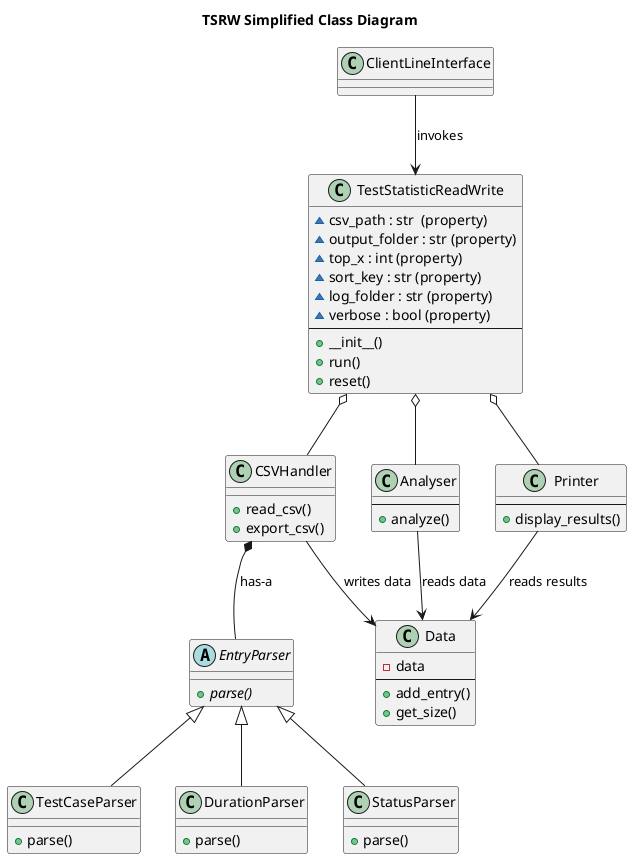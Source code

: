 @startuml TSRW Simplified Class Diagram
title TSRW Simplified Class Diagram

'skinparam wrapWidth 300
'skinparam classAttributeIconSize 0

' --------------------
' Classes & Attributes
' --------------------
class TestStatisticReadWrite {
  ~ csv_path : str  (property)
  ~ output_folder : str (property)
  ~ top_x : int (property)
  ~ sort_key : str (property)
  ~ log_folder : str (property)
  ~ verbose : bool (property)
  --
  + __init__()
  + run()
  + reset()
}

together {

class CSVHandler {
  + read_csv()
  + export_csv()
}

class Analyser {
  --
  + analyze()
}

class Printer {
  --
  + display_results()
}

}

class Data {
  - data 
  --
  + add_entry()
  + get_size()
}

class ClientLineInterface {
  
}

' --- Parser classes ---
abstract class EntryParser {
  {abstract} + parse()
}

class TestCaseParser {
  + parse()
}

class DurationParser {
  + parse()
}

class StatusParser {
  + parse()
} 

' ------------------
' Inheritance / Implementation
' ------------------
EntryParser <|-- TestCaseParser
EntryParser <|-- DurationParser
EntryParser <|-- StatusParser

' ------------------
' Associations
' ------------------

TestStatisticReadWrite o-- CSVHandler
TestStatisticReadWrite o-- Analyser
TestStatisticReadWrite o-- Printer

CSVHandler --> Data : "writes data"
'CSVHandler *- TestCaseParser : "has-a" 
'CSVHandler *- DurationParser : "has-a"
'CSVHandler *- StatusParser   : "has-a"
CSVHandler *-- EntryParser   : "has-a"

Analyser --> Data : "reads data"
Printer --> Data : "reads results"

ClientLineInterface --> TestStatisticReadWrite : "invokes"


@enduml
